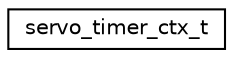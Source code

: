 digraph "Graphical Class Hierarchy"
{
 // LATEX_PDF_SIZE
  edge [fontname="Helvetica",fontsize="10",labelfontname="Helvetica",labelfontsize="10"];
  node [fontname="Helvetica",fontsize="10",shape=record];
  rankdir="LR";
  Node0 [label="servo_timer_ctx_t",height=0.2,width=0.4,color="black", fillcolor="white", style="filled",URL="$structservo__timer__ctx__t.html",tooltip="Memory needed for book keeping when using periph_timer_periodic based servo driver."];
}
